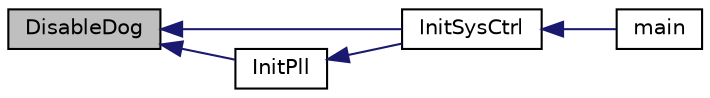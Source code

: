 digraph "DisableDog"
{
  edge [fontname="Helvetica",fontsize="10",labelfontname="Helvetica",labelfontsize="10"];
  node [fontname="Helvetica",fontsize="10",shape=record];
  rankdir="LR";
  Node1 [label="DisableDog",height=0.2,width=0.4,color="black", fillcolor="grey75", style="filled", fontcolor="black"];
  Node1 -> Node2 [dir="back",color="midnightblue",fontsize="10",style="solid",fontname="Helvetica"];
  Node2 [label="InitSysCtrl",height=0.2,width=0.4,color="black", fillcolor="white", style="filled",URL="$_d_s_p2833x___sys_ctrl_8c.html#a881937c4bb55a2120533f2e80dcea828"];
  Node2 -> Node3 [dir="back",color="midnightblue",fontsize="10",style="solid",fontname="Helvetica"];
  Node3 [label="main",height=0.2,width=0.4,color="black", fillcolor="white", style="filled",URL="$main___s_o_8c.html#a6288eba0f8e8ad3ab1544ad731eb7667"];
  Node1 -> Node4 [dir="back",color="midnightblue",fontsize="10",style="solid",fontname="Helvetica"];
  Node4 [label="InitPll",height=0.2,width=0.4,color="black", fillcolor="white", style="filled",URL="$_d_s_p2833x___sys_ctrl_8c.html#a06f78c7dd731e949c5dfd048fd8cb7ab"];
  Node4 -> Node2 [dir="back",color="midnightblue",fontsize="10",style="solid",fontname="Helvetica"];
}
